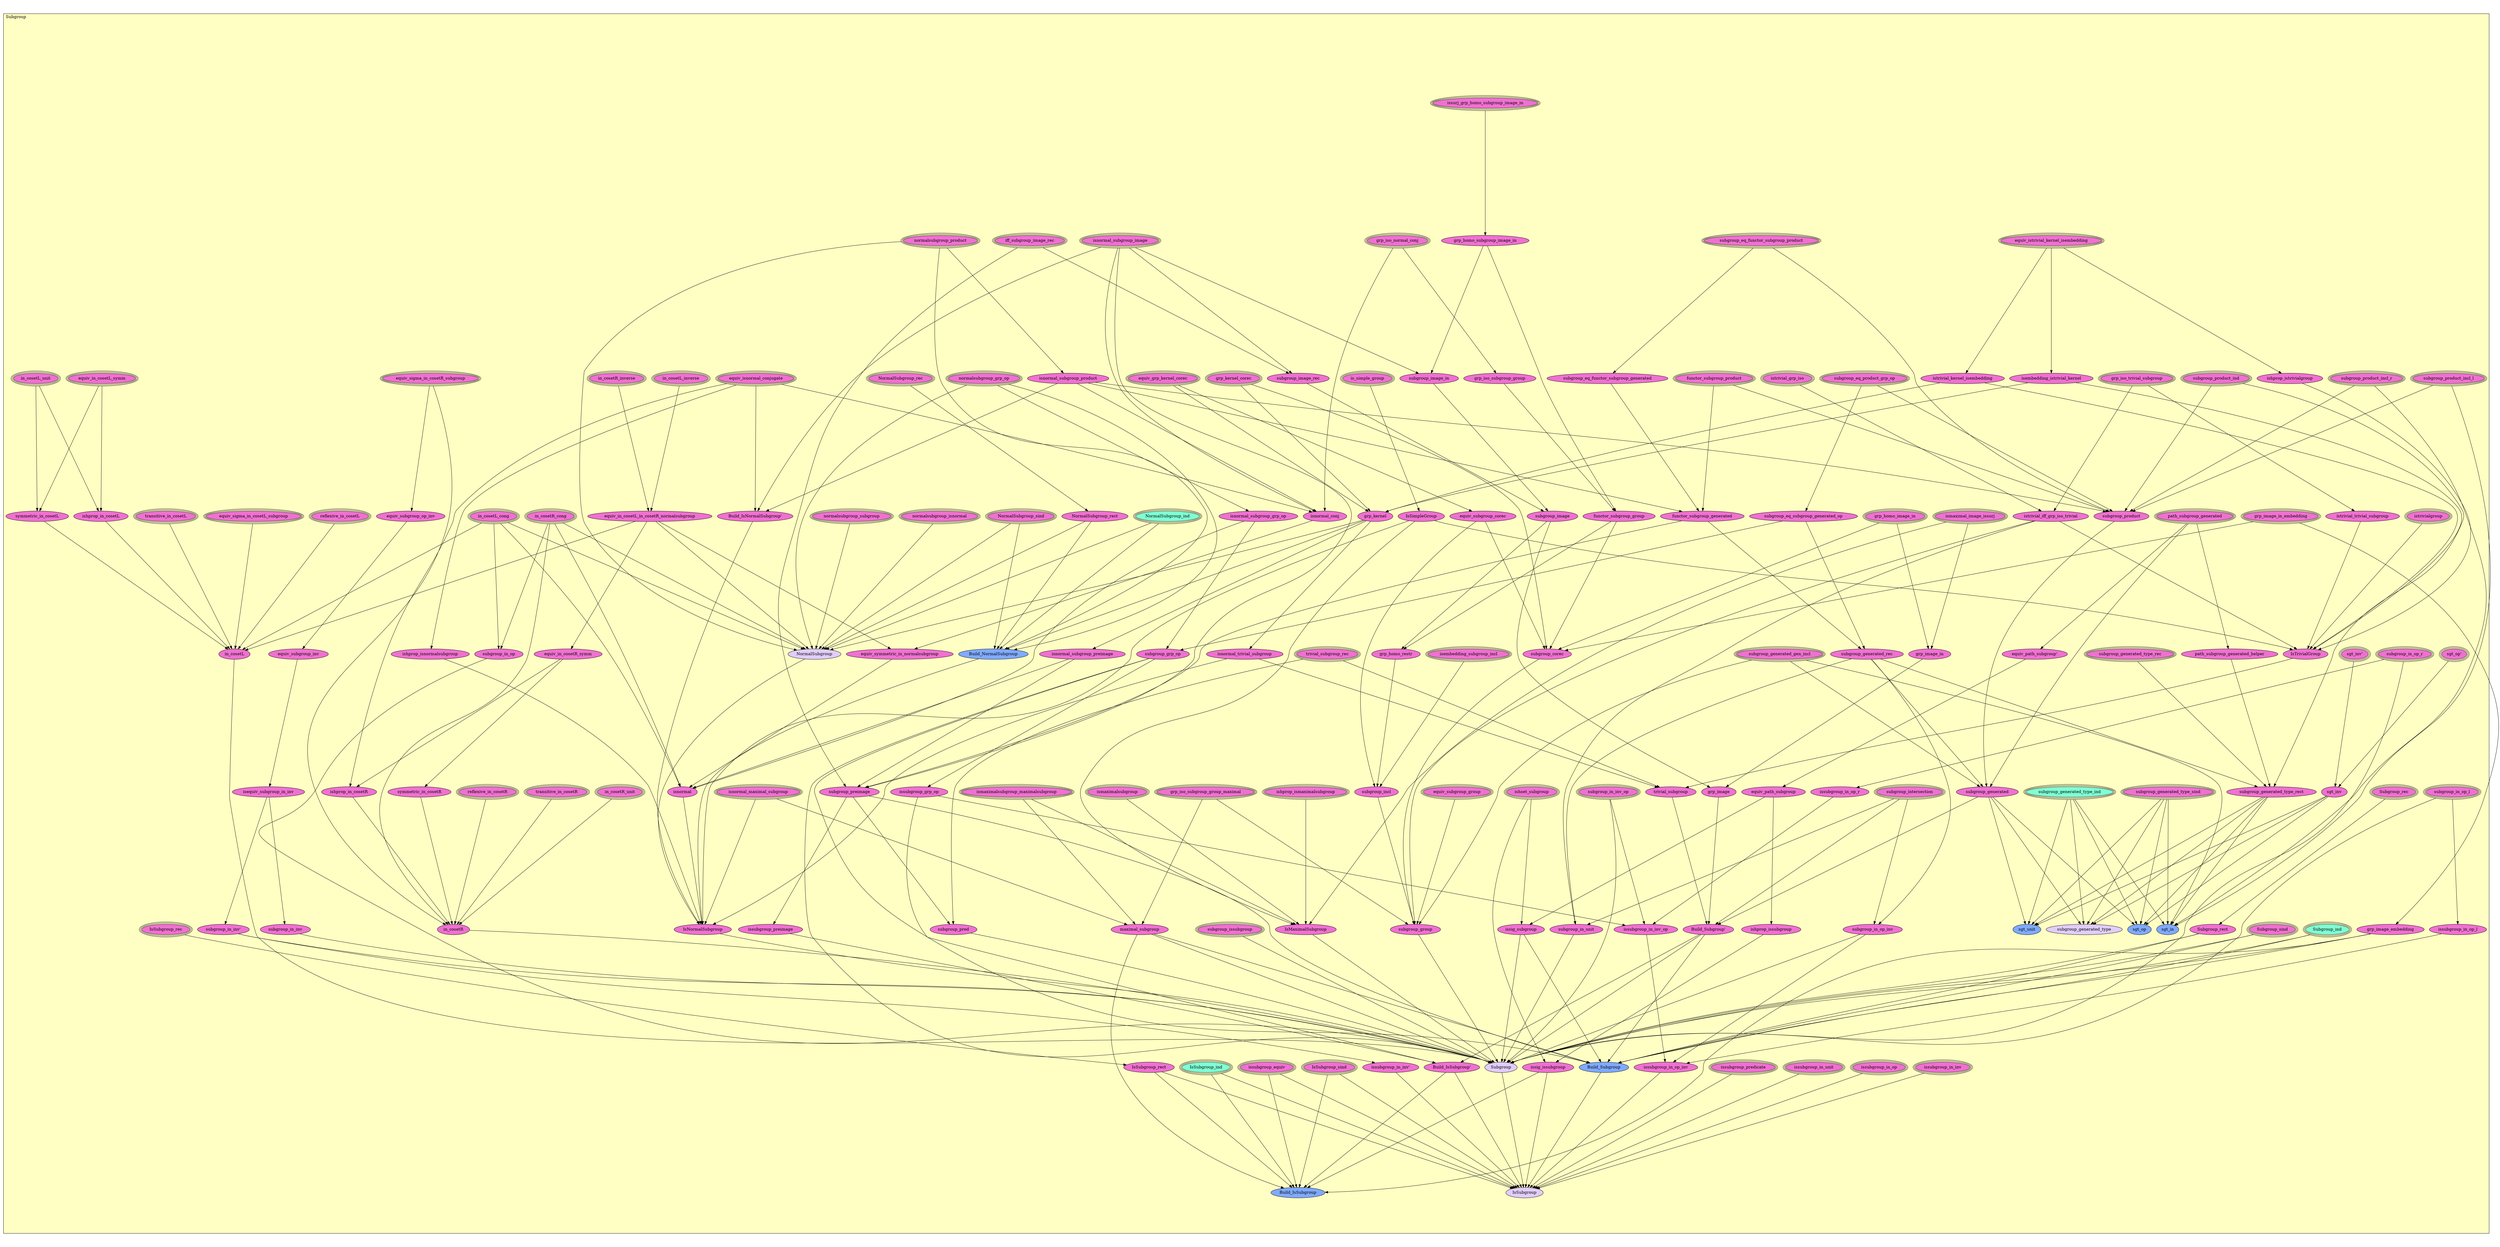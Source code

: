 digraph HoTT_Algebra_Groups_Subgroup {
  graph [ratio=0.5]
  node [style=filled]
Subgroup_subgroup_in_op_l [label="subgroup_in_op_l", URL=<Subgroup.html#subgroup_in_op_l>, peripheries=3, fillcolor="#F070D1"] ;
Subgroup_subgroup_in_inv_op [label="subgroup_in_inv_op", URL=<Subgroup.html#subgroup_in_inv_op>, peripheries=3, fillcolor="#F070D1"] ;
Subgroup_equiv_istrivial_kernel_isembedding [label="equiv_istrivial_kernel_isembedding", URL=<Subgroup.html#equiv_istrivial_kernel_isembedding>, peripheries=3, fillcolor="#F070D1"] ;
Subgroup_subgroup_in_op_inv [label="subgroup_in_op_inv", URL=<Subgroup.html#subgroup_in_op_inv>, fillcolor="#F070D1"] ;
Subgroup_istrivial_kernel_isembedding [label="istrivial_kernel_isembedding", URL=<Subgroup.html#istrivial_kernel_isembedding>, fillcolor="#F070D1"] ;
Subgroup_subgroup_in_op [label="subgroup_in_op", URL=<Subgroup.html#subgroup_in_op>, fillcolor="#F070D1"] ;
Subgroup_isembedding_istrivial_kernel [label="isembedding_istrivial_kernel", URL=<Subgroup.html#isembedding_istrivial_kernel>, fillcolor="#F070D1"] ;
Subgroup_subgroup_in_inv_ [label="subgroup_in_inv'", URL=<Subgroup.html#subgroup_in_inv'>, fillcolor="#F070D1"] ;
Subgroup_equiv_grp_kernel_corec [label="equiv_grp_kernel_corec", URL=<Subgroup.html#equiv_grp_kernel_corec>, peripheries=3, fillcolor="#F070D1"] ;
Subgroup_subgroup_in_inv [label="subgroup_in_inv", URL=<Subgroup.html#subgroup_in_inv>, fillcolor="#F070D1"] ;
Subgroup_grp_kernel_corec [label="grp_kernel_corec", URL=<Subgroup.html#grp_kernel_corec>, peripheries=3, fillcolor="#F070D1"] ;
Subgroup_subgroup_in_unit [label="subgroup_in_unit", URL=<Subgroup.html#subgroup_in_unit>, fillcolor="#F070D1"] ;
Subgroup_grp_kernel [label="grp_kernel", URL=<Subgroup.html#grp_kernel>, fillcolor="#F070D1"] ;
Subgroup_isnormal_subgroup_image [label="isnormal_subgroup_image", URL=<Subgroup.html#isnormal_subgroup_image>, peripheries=3, fillcolor="#F070D1"] ;
Subgroup_Build_Subgroup_ [label="Build_Subgroup'", URL=<Subgroup.html#Build_Subgroup'>, fillcolor="#F070D1"] ;
Subgroup_issig_subgroup [label="issig_subgroup", URL=<Subgroup.html#issig_subgroup>, fillcolor="#F070D1"] ;
Subgroup_iff_subgroup_image_rec [label="iff_subgroup_image_rec", URL=<Subgroup.html#iff_subgroup_image_rec>, peripheries=3, fillcolor="#F070D1"] ;
Subgroup_subgroup_issubgroup [label="subgroup_issubgroup", URL=<Subgroup.html#subgroup_issubgroup>, peripheries=3, fillcolor="#F070D1"] ;
Subgroup_subgroup_image_rec [label="subgroup_image_rec", URL=<Subgroup.html#subgroup_image_rec>, fillcolor="#F070D1"] ;
Subgroup_subgroup_pred [label="subgroup_pred", URL=<Subgroup.html#subgroup_pred>, fillcolor="#F070D1"] ;
Subgroup_issurj_grp_homo_subgroup_image_in [label="issurj_grp_homo_subgroup_image_in", URL=<Subgroup.html#issurj_grp_homo_subgroup_image_in>, peripheries=3, fillcolor="#F070D1"] ;
Subgroup_grp_homo_subgroup_image_in [label="grp_homo_subgroup_image_in", URL=<Subgroup.html#grp_homo_subgroup_image_in>, fillcolor="#F070D1"] ;
Subgroup_Subgroup_sind [label="Subgroup_sind", URL=<Subgroup.html#Subgroup_sind>, peripheries=3, fillcolor="#F070D1"] ;
Subgroup_subgroup_image_in [label="subgroup_image_in", URL=<Subgroup.html#subgroup_image_in>, fillcolor="#F070D1"] ;
Subgroup_Subgroup_rec [label="Subgroup_rec", URL=<Subgroup.html#Subgroup_rec>, peripheries=3, fillcolor="#F070D1"] ;
Subgroup_subgroup_image [label="subgroup_image", URL=<Subgroup.html#subgroup_image>, fillcolor="#F070D1"] ;
Subgroup_Subgroup_ind [label="Subgroup_ind", URL=<Subgroup.html#Subgroup_ind>, peripheries=3, fillcolor="#7FFFD4"] ;
Subgroup_ismaximal_image_issurj [label="ismaximal_image_issurj", URL=<Subgroup.html#ismaximal_image_issurj>, peripheries=3, fillcolor="#F070D1"] ;
Subgroup_Subgroup_rect [label="Subgroup_rect", URL=<Subgroup.html#Subgroup_rect>, fillcolor="#F070D1"] ;
Subgroup_Build_Subgroup [label="Build_Subgroup", URL=<Subgroup.html#Build_Subgroup>, fillcolor="#7FAAFF"] ;
Subgroup_grp_image_in_embedding [label="grp_image_in_embedding", URL=<Subgroup.html#grp_image_in_embedding>, peripheries=3, fillcolor="#F070D1"] ;
Subgroup_Subgroup [label="Subgroup", URL=<Subgroup.html#Subgroup>, fillcolor="#E2CDFA"] ;
Subgroup_grp_image_embedding [label="grp_image_embedding", URL=<Subgroup.html#grp_image_embedding>, fillcolor="#F070D1"] ;
Subgroup_issubgroup_equiv [label="issubgroup_equiv", URL=<Subgroup.html#issubgroup_equiv>, peripheries=3, fillcolor="#F070D1"] ;
Subgroup_grp_homo_image_in [label="grp_homo_image_in", URL=<Subgroup.html#grp_homo_image_in>, peripheries=3, fillcolor="#F070D1"] ;
Subgroup_ishprop_issubgroup [label="ishprop_issubgroup", URL=<Subgroup.html#ishprop_issubgroup>, fillcolor="#F070D1"] ;
Subgroup_grp_image_in [label="grp_image_in", URL=<Subgroup.html#grp_image_in>, fillcolor="#F070D1"] ;
Subgroup_issubgroup_in_op_r [label="issubgroup_in_op_r", URL=<Subgroup.html#issubgroup_in_op_r>, fillcolor="#F070D1"] ;
Subgroup_grp_image [label="grp_image", URL=<Subgroup.html#grp_image>, fillcolor="#F070D1"] ;
Subgroup_issubgroup_in_op_l [label="issubgroup_in_op_l", URL=<Subgroup.html#issubgroup_in_op_l>, fillcolor="#F070D1"] ;
Subgroup_equiv_subgroup_group [label="equiv_subgroup_group", URL=<Subgroup.html#equiv_subgroup_group>, peripheries=3, fillcolor="#F070D1"] ;
Subgroup_path_subgroup_generated [label="path_subgroup_generated", URL=<Subgroup.html#path_subgroup_generated>, peripheries=3, fillcolor="#F070D1"] ;
Subgroup_issubgroup_in_inv_op [label="issubgroup_in_inv_op", URL=<Subgroup.html#issubgroup_in_inv_op>, fillcolor="#F070D1"] ;
Subgroup_path_subgroup_generated_helper [label="path_subgroup_generated_helper", URL=<Subgroup.html#path_subgroup_generated_helper>, fillcolor="#F070D1"] ;
Subgroup_issubgroup_in_inv_ [label="issubgroup_in_inv'", URL=<Subgroup.html#issubgroup_in_inv'>, fillcolor="#F070D1"] ;
Subgroup_subgroup_eq_product_grp_op [label="subgroup_eq_product_grp_op", URL=<Subgroup.html#subgroup_eq_product_grp_op>, peripheries=3, fillcolor="#F070D1"] ;
Subgroup_issubgroup_in_op_inv [label="issubgroup_in_op_inv", URL=<Subgroup.html#issubgroup_in_op_inv>, fillcolor="#F070D1"] ;
Subgroup_subgroup_eq_functor_subgroup_product [label="subgroup_eq_functor_subgroup_product", URL=<Subgroup.html#subgroup_eq_functor_subgroup_product>, peripheries=3, fillcolor="#F070D1"] ;
Subgroup_Build_IsSubgroup_ [label="Build_IsSubgroup'", URL=<Subgroup.html#Build_IsSubgroup'>, fillcolor="#F070D1"] ;
Subgroup_issig_issubgroup [label="issig_issubgroup", URL=<Subgroup.html#issig_issubgroup>, fillcolor="#F070D1"] ;
Subgroup_functor_subgroup_product [label="functor_subgroup_product", URL=<Subgroup.html#functor_subgroup_product>, peripheries=3, fillcolor="#F070D1"] ;
Subgroup_normalsubgroup_product [label="normalsubgroup_product", URL=<Subgroup.html#normalsubgroup_product>, peripheries=3, fillcolor="#F070D1"] ;
Subgroup_issubgroup_in_inv [label="issubgroup_in_inv", URL=<Subgroup.html#issubgroup_in_inv>, peripheries=3, fillcolor="#F070D1"] ;
Subgroup_issubgroup_in_op [label="issubgroup_in_op", URL=<Subgroup.html#issubgroup_in_op>, peripheries=3, fillcolor="#F070D1"] ;
Subgroup_isnormal_subgroup_product [label="isnormal_subgroup_product", URL=<Subgroup.html#isnormal_subgroup_product>, fillcolor="#F070D1"] ;
Subgroup_subgroup_product_incl_r [label="subgroup_product_incl_r", URL=<Subgroup.html#subgroup_product_incl_r>, peripheries=3, fillcolor="#F070D1"] ;
Subgroup_issubgroup_in_unit [label="issubgroup_in_unit", URL=<Subgroup.html#issubgroup_in_unit>, peripheries=3, fillcolor="#F070D1"] ;
Subgroup_subgroup_product_incl_l [label="subgroup_product_incl_l", URL=<Subgroup.html#subgroup_product_incl_l>, peripheries=3, fillcolor="#F070D1"] ;
Subgroup_issubgroup_predicate [label="issubgroup_predicate", URL=<Subgroup.html#issubgroup_predicate>, peripheries=3, fillcolor="#F070D1"] ;
Subgroup_subgroup_product_ind [label="subgroup_product_ind", URL=<Subgroup.html#subgroup_product_ind>, peripheries=3, fillcolor="#F070D1"] ;
Subgroup_IsSubgroup_sind [label="IsSubgroup_sind", URL=<Subgroup.html#IsSubgroup_sind>, peripheries=3, fillcolor="#F070D1"] ;
Subgroup_subgroup_product [label="subgroup_product", URL=<Subgroup.html#subgroup_product>, fillcolor="#F070D1"] ;
Subgroup_IsSubgroup_rec [label="IsSubgroup_rec", URL=<Subgroup.html#IsSubgroup_rec>, peripheries=3, fillcolor="#F070D1"] ;
Subgroup_subgroup_eq_subgroup_generated_op [label="subgroup_eq_subgroup_generated_op", URL=<Subgroup.html#subgroup_eq_subgroup_generated_op>, fillcolor="#F070D1"] ;
Subgroup_IsSubgroup_ind [label="IsSubgroup_ind", URL=<Subgroup.html#IsSubgroup_ind>, peripheries=3, fillcolor="#7FFFD4"] ;
Subgroup_subgroup_eq_functor_subgroup_generated [label="subgroup_eq_functor_subgroup_generated", URL=<Subgroup.html#subgroup_eq_functor_subgroup_generated>, fillcolor="#F070D1"] ;
Subgroup_IsSubgroup_rect [label="IsSubgroup_rect", URL=<Subgroup.html#IsSubgroup_rect>, fillcolor="#F070D1"] ;
Subgroup_Build_IsSubgroup [label="Build_IsSubgroup", URL=<Subgroup.html#Build_IsSubgroup>, fillcolor="#7FAAFF"] ;
Subgroup_functor_subgroup_generated [label="functor_subgroup_generated", URL=<Subgroup.html#functor_subgroup_generated>, fillcolor="#F070D1"] ;
Subgroup_IsSubgroup [label="IsSubgroup", URL=<Subgroup.html#IsSubgroup>, fillcolor="#E2CDFA"] ;
Subgroup_subgroup_generated_rec [label="subgroup_generated_rec", URL=<Subgroup.html#subgroup_generated_rec>, fillcolor="#F070D1"] ;
Subgroup_subgroup_generated_gen_incl [label="subgroup_generated_gen_incl", URL=<Subgroup.html#subgroup_generated_gen_incl>, peripheries=3, fillcolor="#F070D1"] ;
Subgroup_subgroup_generated [label="subgroup_generated", URL=<Subgroup.html#subgroup_generated>, fillcolor="#F070D1"] ;
Subgroup_sgt_op_ [label="sgt_op'", URL=<Subgroup.html#sgt_op'>, peripheries=3, fillcolor="#F070D1"] ;
Subgroup_sgt_inv_ [label="sgt_inv'", URL=<Subgroup.html#sgt_inv'>, peripheries=3, fillcolor="#F070D1"] ;
Subgroup_sgt_inv [label="sgt_inv", URL=<Subgroup.html#sgt_inv>, fillcolor="#F070D1"] ;
Subgroup_subgroup_generated_type_sind [label="subgroup_generated_type_sind", URL=<Subgroup.html#subgroup_generated_type_sind>, peripheries=3, fillcolor="#F070D1"] ;
Subgroup_subgroup_generated_type_rec [label="subgroup_generated_type_rec", URL=<Subgroup.html#subgroup_generated_type_rec>, peripheries=3, fillcolor="#F070D1"] ;
Subgroup_subgroup_generated_type_ind [label="subgroup_generated_type_ind", URL=<Subgroup.html#subgroup_generated_type_ind>, peripheries=3, fillcolor="#7FFFD4"] ;
Subgroup_subgroup_generated_type_rect [label="subgroup_generated_type_rect", URL=<Subgroup.html#subgroup_generated_type_rect>, fillcolor="#F070D1"] ;
Subgroup_sgt_op [label="sgt_op", URL=<Subgroup.html#sgt_op>, fillcolor="#7FAAFF"] ;
Subgroup_sgt_unit [label="sgt_unit", URL=<Subgroup.html#sgt_unit>, fillcolor="#7FAAFF"] ;
Subgroup_sgt_in [label="sgt_in", URL=<Subgroup.html#sgt_in>, fillcolor="#7FAAFF"] ;
Subgroup_subgroup_generated_type [label="subgroup_generated_type", URL=<Subgroup.html#subgroup_generated_type>, fillcolor="#E2CDFA"] ;
Subgroup_is_simple_group [label="is_simple_group", URL=<Subgroup.html#is_simple_group>, peripheries=3, fillcolor="#F070D1"] ;
Subgroup_IsSimpleGroup [label="IsSimpleGroup", URL=<Subgroup.html#IsSimpleGroup>, fillcolor="#F070D1"] ;
Subgroup_subgroup_intersection [label="subgroup_intersection", URL=<Subgroup.html#subgroup_intersection>, peripheries=3, fillcolor="#F070D1"] ;
Subgroup_isnormal_subgroup_preimage [label="isnormal_subgroup_preimage", URL=<Subgroup.html#isnormal_subgroup_preimage>, fillcolor="#F070D1"] ;
Subgroup_subgroup_preimage [label="subgroup_preimage", URL=<Subgroup.html#subgroup_preimage>, fillcolor="#F070D1"] ;
Subgroup_issubgroup_preimage [label="issubgroup_preimage", URL=<Subgroup.html#issubgroup_preimage>, fillcolor="#F070D1"] ;
Subgroup_normalsubgroup_grp_op [label="normalsubgroup_grp_op", URL=<Subgroup.html#normalsubgroup_grp_op>, peripheries=3, fillcolor="#F070D1"] ;
Subgroup_isnormal_subgroup_grp_op [label="isnormal_subgroup_grp_op", URL=<Subgroup.html#isnormal_subgroup_grp_op>, fillcolor="#F070D1"] ;
Subgroup_subgroup_grp_op [label="subgroup_grp_op", URL=<Subgroup.html#subgroup_grp_op>, fillcolor="#F070D1"] ;
Subgroup_issubgroup_grp_op [label="issubgroup_grp_op", URL=<Subgroup.html#issubgroup_grp_op>, fillcolor="#F070D1"] ;
Subgroup_ismaximalsubgroup_maximalsubgroup [label="ismaximalsubgroup_maximalsubgroup", URL=<Subgroup.html#ismaximalsubgroup_maximalsubgroup>, peripheries=3, fillcolor="#F070D1"] ;
Subgroup_ishprop_ismaximalsubgroup [label="ishprop_ismaximalsubgroup", URL=<Subgroup.html#ishprop_ismaximalsubgroup>, peripheries=3, fillcolor="#F070D1"] ;
Subgroup_ismaximalsubgroup [label="ismaximalsubgroup", URL=<Subgroup.html#ismaximalsubgroup>, peripheries=3, fillcolor="#F070D1"] ;
Subgroup_IsMaximalSubgroup [label="IsMaximalSubgroup", URL=<Subgroup.html#IsMaximalSubgroup>, fillcolor="#F070D1"] ;
Subgroup_isnormal_maximal_subgroup [label="isnormal_maximal_subgroup", URL=<Subgroup.html#isnormal_maximal_subgroup>, peripheries=3, fillcolor="#F070D1"] ;
Subgroup_grp_iso_subgroup_group_maximal [label="grp_iso_subgroup_group_maximal", URL=<Subgroup.html#grp_iso_subgroup_group_maximal>, peripheries=3, fillcolor="#F070D1"] ;
Subgroup_maximal_subgroup [label="maximal_subgroup", URL=<Subgroup.html#maximal_subgroup>, fillcolor="#F070D1"] ;
Subgroup_istrivial_grp_iso [label="istrivial_grp_iso", URL=<Subgroup.html#istrivial_grp_iso>, peripheries=3, fillcolor="#F070D1"] ;
Subgroup_grp_iso_trivial_subgroup [label="grp_iso_trivial_subgroup", URL=<Subgroup.html#grp_iso_trivial_subgroup>, peripheries=3, fillcolor="#F070D1"] ;
Subgroup_istrivial_iff_grp_iso_trivial [label="istrivial_iff_grp_iso_trivial", URL=<Subgroup.html#istrivial_iff_grp_iso_trivial>, fillcolor="#F070D1"] ;
Subgroup_istrivial_trivial_subgroup [label="istrivial_trivial_subgroup", URL=<Subgroup.html#istrivial_trivial_subgroup>, fillcolor="#F070D1"] ;
Subgroup_ishprop_istrivialgroup [label="ishprop_istrivialgroup", URL=<Subgroup.html#ishprop_istrivialgroup>, fillcolor="#F070D1"] ;
Subgroup_istrivialgroup [label="istrivialgroup", URL=<Subgroup.html#istrivialgroup>, peripheries=3, fillcolor="#F070D1"] ;
Subgroup_IsTrivialGroup [label="IsTrivialGroup", URL=<Subgroup.html#IsTrivialGroup>, fillcolor="#F070D1"] ;
Subgroup_isnormal_trivial_subgroup [label="isnormal_trivial_subgroup", URL=<Subgroup.html#isnormal_trivial_subgroup>, fillcolor="#F070D1"] ;
Subgroup_trivial_subgroup_rec [label="trivial_subgroup_rec", URL=<Subgroup.html#trivial_subgroup_rec>, peripheries=3, fillcolor="#F070D1"] ;
Subgroup_trivial_subgroup [label="trivial_subgroup", URL=<Subgroup.html#trivial_subgroup>, fillcolor="#F070D1"] ;
Subgroup_in_cosetR_cong [label="in_cosetR_cong", URL=<Subgroup.html#in_cosetR_cong>, peripheries=3, fillcolor="#F070D1"] ;
Subgroup_in_cosetL_cong [label="in_cosetL_cong", URL=<Subgroup.html#in_cosetL_cong>, peripheries=3, fillcolor="#F070D1"] ;
Subgroup_in_cosetR_inverse [label="in_cosetR_inverse", URL=<Subgroup.html#in_cosetR_inverse>, peripheries=3, fillcolor="#F070D1"] ;
Subgroup_in_cosetL_inverse [label="in_cosetL_inverse", URL=<Subgroup.html#in_cosetL_inverse>, peripheries=3, fillcolor="#F070D1"] ;
Subgroup_equiv_in_cosetL_in_cosetR_normalsubgroup [label="equiv_in_cosetL_in_cosetR_normalsubgroup", URL=<Subgroup.html#equiv_in_cosetL_in_cosetR_normalsubgroup>, fillcolor="#F070D1"] ;
Subgroup_grp_iso_normal_conj [label="grp_iso_normal_conj", URL=<Subgroup.html#grp_iso_normal_conj>, peripheries=3, fillcolor="#F070D1"] ;
Subgroup_equiv_isnormal_conjugate [label="equiv_isnormal_conjugate", URL=<Subgroup.html#equiv_isnormal_conjugate>, peripheries=3, fillcolor="#F070D1"] ;
Subgroup_ishprop_isnormalsubgroup [label="ishprop_isnormalsubgroup", URL=<Subgroup.html#ishprop_isnormalsubgroup>, fillcolor="#F070D1"] ;
Subgroup_Build_IsNormalSubgroup_ [label="Build_IsNormalSubgroup'", URL=<Subgroup.html#Build_IsNormalSubgroup'>, fillcolor="#F070D1"] ;
Subgroup_isnormal_conj [label="isnormal_conj", URL=<Subgroup.html#isnormal_conj>, fillcolor="#F070D1"] ;
Subgroup_equiv_symmetric_in_normalsubgroup [label="equiv_symmetric_in_normalsubgroup", URL=<Subgroup.html#equiv_symmetric_in_normalsubgroup>, fillcolor="#F070D1"] ;
Subgroup_normalsubgroup_isnormal [label="normalsubgroup_isnormal", URL=<Subgroup.html#normalsubgroup_isnormal>, peripheries=3, fillcolor="#F070D1"] ;
Subgroup_normalsubgroup_subgroup [label="normalsubgroup_subgroup", URL=<Subgroup.html#normalsubgroup_subgroup>, peripheries=3, fillcolor="#F070D1"] ;
Subgroup_NormalSubgroup_sind [label="NormalSubgroup_sind", URL=<Subgroup.html#NormalSubgroup_sind>, peripheries=3, fillcolor="#F070D1"] ;
Subgroup_NormalSubgroup_rec [label="NormalSubgroup_rec", URL=<Subgroup.html#NormalSubgroup_rec>, peripheries=3, fillcolor="#F070D1"] ;
Subgroup_NormalSubgroup_ind [label="NormalSubgroup_ind", URL=<Subgroup.html#NormalSubgroup_ind>, peripheries=3, fillcolor="#7FFFD4"] ;
Subgroup_NormalSubgroup_rect [label="NormalSubgroup_rect", URL=<Subgroup.html#NormalSubgroup_rect>, fillcolor="#F070D1"] ;
Subgroup_Build_NormalSubgroup [label="Build_NormalSubgroup", URL=<Subgroup.html#Build_NormalSubgroup>, fillcolor="#7FAAFF"] ;
Subgroup_NormalSubgroup [label="NormalSubgroup", URL=<Subgroup.html#NormalSubgroup>, fillcolor="#E2CDFA"] ;
Subgroup_isnormal [label="isnormal", URL=<Subgroup.html#isnormal>, fillcolor="#F070D1"] ;
Subgroup_IsNormalSubgroup [label="IsNormalSubgroup", URL=<Subgroup.html#IsNormalSubgroup>, fillcolor="#F070D1"] ;
Subgroup_equiv_sigma_in_cosetR_subgroup [label="equiv_sigma_in_cosetR_subgroup", URL=<Subgroup.html#equiv_sigma_in_cosetR_subgroup>, peripheries=3, fillcolor="#F070D1"] ;
Subgroup_equiv_sigma_in_cosetL_subgroup [label="equiv_sigma_in_cosetL_subgroup", URL=<Subgroup.html#equiv_sigma_in_cosetL_subgroup>, peripheries=3, fillcolor="#F070D1"] ;
Subgroup_equiv_in_cosetR_symm [label="equiv_in_cosetR_symm", URL=<Subgroup.html#equiv_in_cosetR_symm>, fillcolor="#F070D1"] ;
Subgroup_equiv_in_cosetL_symm [label="equiv_in_cosetL_symm", URL=<Subgroup.html#equiv_in_cosetL_symm>, peripheries=3, fillcolor="#F070D1"] ;
Subgroup_in_cosetR_unit [label="in_cosetR_unit", URL=<Subgroup.html#in_cosetR_unit>, peripheries=3, fillcolor="#F070D1"] ;
Subgroup_in_cosetL_unit [label="in_cosetL_unit", URL=<Subgroup.html#in_cosetL_unit>, peripheries=3, fillcolor="#F070D1"] ;
Subgroup_transitive_in_cosetR [label="transitive_in_cosetR", URL=<Subgroup.html#transitive_in_cosetR>, peripheries=3, fillcolor="#F070D1"] ;
Subgroup_transitive_in_cosetL [label="transitive_in_cosetL", URL=<Subgroup.html#transitive_in_cosetL>, peripheries=3, fillcolor="#F070D1"] ;
Subgroup_symmetric_in_cosetR [label="symmetric_in_cosetR", URL=<Subgroup.html#symmetric_in_cosetR>, fillcolor="#F070D1"] ;
Subgroup_symmetric_in_cosetL [label="symmetric_in_cosetL", URL=<Subgroup.html#symmetric_in_cosetL>, fillcolor="#F070D1"] ;
Subgroup_reflexive_in_cosetR [label="reflexive_in_cosetR", URL=<Subgroup.html#reflexive_in_cosetR>, peripheries=3, fillcolor="#F070D1"] ;
Subgroup_reflexive_in_cosetL [label="reflexive_in_cosetL", URL=<Subgroup.html#reflexive_in_cosetL>, peripheries=3, fillcolor="#F070D1"] ;
Subgroup_ishprop_in_cosetR [label="ishprop_in_cosetR", URL=<Subgroup.html#ishprop_in_cosetR>, fillcolor="#F070D1"] ;
Subgroup_ishprop_in_cosetL [label="ishprop_in_cosetL", URL=<Subgroup.html#ishprop_in_cosetL>, fillcolor="#F070D1"] ;
Subgroup_in_cosetR [label="in_cosetR", URL=<Subgroup.html#in_cosetR>, fillcolor="#F070D1"] ;
Subgroup_in_cosetL [label="in_cosetL", URL=<Subgroup.html#in_cosetL>, fillcolor="#F070D1"] ;
Subgroup_grp_iso_subgroup_group [label="grp_iso_subgroup_group", URL=<Subgroup.html#grp_iso_subgroup_group>, fillcolor="#F070D1"] ;
Subgroup_functor_subgroup_group [label="functor_subgroup_group", URL=<Subgroup.html#functor_subgroup_group>, fillcolor="#F070D1"] ;
Subgroup_equiv_subgroup_corec [label="equiv_subgroup_corec", URL=<Subgroup.html#equiv_subgroup_corec>, fillcolor="#F070D1"] ;
Subgroup_subgroup_corec [label="subgroup_corec", URL=<Subgroup.html#subgroup_corec>, fillcolor="#F070D1"] ;
Subgroup_grp_homo_restr [label="grp_homo_restr", URL=<Subgroup.html#grp_homo_restr>, fillcolor="#F070D1"] ;
Subgroup_isembedding_subgroup_incl [label="isembedding_subgroup_incl", URL=<Subgroup.html#isembedding_subgroup_incl>, peripheries=3, fillcolor="#F070D1"] ;
Subgroup_subgroup_incl [label="subgroup_incl", URL=<Subgroup.html#subgroup_incl>, fillcolor="#F070D1"] ;
Subgroup_subgroup_group [label="subgroup_group", URL=<Subgroup.html#subgroup_group>, fillcolor="#F070D1"] ;
Subgroup_ishset_subgroup [label="ishset_subgroup", URL=<Subgroup.html#ishset_subgroup>, peripheries=3, fillcolor="#F070D1"] ;
Subgroup_equiv_path_subgroup_ [label="equiv_path_subgroup'", URL=<Subgroup.html#equiv_path_subgroup'>, fillcolor="#F070D1"] ;
Subgroup_equiv_path_subgroup [label="equiv_path_subgroup", URL=<Subgroup.html#equiv_path_subgroup>, fillcolor="#F070D1"] ;
Subgroup_equiv_subgroup_op_inv [label="equiv_subgroup_op_inv", URL=<Subgroup.html#equiv_subgroup_op_inv>, fillcolor="#F070D1"] ;
Subgroup_equiv_subgroup_inv [label="equiv_subgroup_inv", URL=<Subgroup.html#equiv_subgroup_inv>, fillcolor="#F070D1"] ;
Subgroup_isequiv_subgroup_in_inv [label="isequiv_subgroup_in_inv", URL=<Subgroup.html#isequiv_subgroup_in_inv>, fillcolor="#F070D1"] ;
Subgroup_subgroup_in_op_r [label="subgroup_in_op_r", URL=<Subgroup.html#subgroup_in_op_r>, peripheries=3, fillcolor="#F070D1"] ;
  Subgroup_subgroup_in_op_l -> Subgroup_Subgroup [] ;
  Subgroup_subgroup_in_op_l -> Subgroup_issubgroup_in_op_l [] ;
  Subgroup_subgroup_in_inv_op -> Subgroup_Subgroup [] ;
  Subgroup_subgroup_in_inv_op -> Subgroup_issubgroup_in_inv_op [] ;
  Subgroup_equiv_istrivial_kernel_isembedding -> Subgroup_istrivial_kernel_isembedding [] ;
  Subgroup_equiv_istrivial_kernel_isembedding -> Subgroup_isembedding_istrivial_kernel [] ;
  Subgroup_equiv_istrivial_kernel_isembedding -> Subgroup_ishprop_istrivialgroup [] ;
  Subgroup_subgroup_in_op_inv -> Subgroup_Subgroup [] ;
  Subgroup_subgroup_in_op_inv -> Subgroup_issubgroup_in_op_inv [] ;
  Subgroup_istrivial_kernel_isembedding -> Subgroup_grp_kernel [] ;
  Subgroup_istrivial_kernel_isembedding -> Subgroup_IsTrivialGroup [] ;
  Subgroup_subgroup_in_op -> Subgroup_Subgroup [] ;
  Subgroup_isembedding_istrivial_kernel -> Subgroup_grp_kernel [] ;
  Subgroup_isembedding_istrivial_kernel -> Subgroup_IsTrivialGroup [] ;
  Subgroup_subgroup_in_inv_ -> Subgroup_Subgroup [] ;
  Subgroup_subgroup_in_inv_ -> Subgroup_issubgroup_in_inv_ [] ;
  Subgroup_equiv_grp_kernel_corec -> Subgroup_grp_kernel [] ;
  Subgroup_equiv_grp_kernel_corec -> Subgroup_equiv_subgroup_corec [] ;
  Subgroup_subgroup_in_inv -> Subgroup_Subgroup [] ;
  Subgroup_grp_kernel_corec -> Subgroup_grp_kernel [] ;
  Subgroup_grp_kernel_corec -> Subgroup_subgroup_corec [] ;
  Subgroup_subgroup_in_unit -> Subgroup_Subgroup [] ;
  Subgroup_grp_kernel -> Subgroup_isnormal_subgroup_preimage [] ;
  Subgroup_grp_kernel -> Subgroup_isnormal_trivial_subgroup [] ;
  Subgroup_grp_kernel -> Subgroup_Build_NormalSubgroup [] ;
  Subgroup_grp_kernel -> Subgroup_NormalSubgroup [] ;
  Subgroup_isnormal_subgroup_image -> Subgroup_subgroup_image_rec [] ;
  Subgroup_isnormal_subgroup_image -> Subgroup_subgroup_image_in [] ;
  Subgroup_isnormal_subgroup_image -> Subgroup_subgroup_preimage [] ;
  Subgroup_isnormal_subgroup_image -> Subgroup_Build_IsNormalSubgroup_ [] ;
  Subgroup_isnormal_subgroup_image -> Subgroup_isnormal_conj [] ;
  Subgroup_Build_Subgroup_ -> Subgroup_Build_Subgroup [] ;
  Subgroup_Build_Subgroup_ -> Subgroup_Subgroup [] ;
  Subgroup_Build_Subgroup_ -> Subgroup_Build_IsSubgroup_ [] ;
  Subgroup_issig_subgroup -> Subgroup_Build_Subgroup [] ;
  Subgroup_issig_subgroup -> Subgroup_Subgroup [] ;
  Subgroup_iff_subgroup_image_rec -> Subgroup_subgroup_image_rec [] ;
  Subgroup_iff_subgroup_image_rec -> Subgroup_subgroup_preimage [] ;
  Subgroup_subgroup_issubgroup -> Subgroup_Subgroup [] ;
  Subgroup_subgroup_image_rec -> Subgroup_subgroup_image [] ;
  Subgroup_subgroup_pred -> Subgroup_Subgroup [] ;
  Subgroup_issurj_grp_homo_subgroup_image_in -> Subgroup_grp_homo_subgroup_image_in [] ;
  Subgroup_grp_homo_subgroup_image_in -> Subgroup_subgroup_image_in [] ;
  Subgroup_grp_homo_subgroup_image_in -> Subgroup_functor_subgroup_group [] ;
  Subgroup_Subgroup_sind -> Subgroup_Build_Subgroup [] ;
  Subgroup_Subgroup_sind -> Subgroup_Subgroup [] ;
  Subgroup_subgroup_image_in -> Subgroup_subgroup_image [] ;
  Subgroup_Subgroup_rec -> Subgroup_Subgroup_rect [] ;
  Subgroup_subgroup_image -> Subgroup_grp_image [] ;
  Subgroup_subgroup_image -> Subgroup_grp_homo_restr [] ;
  Subgroup_Subgroup_ind -> Subgroup_Build_Subgroup [] ;
  Subgroup_Subgroup_ind -> Subgroup_Subgroup [] ;
  Subgroup_ismaximal_image_issurj -> Subgroup_grp_image_in [] ;
  Subgroup_ismaximal_image_issurj -> Subgroup_IsMaximalSubgroup [] ;
  Subgroup_Subgroup_rect -> Subgroup_Build_Subgroup [] ;
  Subgroup_Subgroup_rect -> Subgroup_Subgroup [] ;
  Subgroup_Build_Subgroup -> Subgroup_IsSubgroup [] ;
  Subgroup_grp_image_in_embedding -> Subgroup_grp_image_embedding [] ;
  Subgroup_grp_image_in_embedding -> Subgroup_subgroup_corec [] ;
  Subgroup_Subgroup -> Subgroup_IsSubgroup [] ;
  Subgroup_grp_image_embedding -> Subgroup_Build_Subgroup [] ;
  Subgroup_grp_image_embedding -> Subgroup_Subgroup [] ;
  Subgroup_grp_image_embedding -> Subgroup_Build_IsSubgroup [] ;
  Subgroup_issubgroup_equiv -> Subgroup_Build_IsSubgroup [] ;
  Subgroup_issubgroup_equiv -> Subgroup_IsSubgroup [] ;
  Subgroup_grp_homo_image_in -> Subgroup_grp_image_in [] ;
  Subgroup_grp_homo_image_in -> Subgroup_subgroup_corec [] ;
  Subgroup_ishprop_issubgroup -> Subgroup_issig_issubgroup [] ;
  Subgroup_grp_image_in -> Subgroup_grp_image [] ;
  Subgroup_issubgroup_in_op_r -> Subgroup_issubgroup_in_inv_op [] ;
  Subgroup_grp_image -> Subgroup_Build_Subgroup_ [] ;
  Subgroup_issubgroup_in_op_l -> Subgroup_issubgroup_in_op_inv [] ;
  Subgroup_equiv_subgroup_group -> Subgroup_subgroup_group [] ;
  Subgroup_path_subgroup_generated -> Subgroup_path_subgroup_generated_helper [] ;
  Subgroup_path_subgroup_generated -> Subgroup_subgroup_generated [] ;
  Subgroup_path_subgroup_generated -> Subgroup_equiv_path_subgroup_ [] ;
  Subgroup_issubgroup_in_inv_op -> Subgroup_issubgroup_in_op_inv [] ;
  Subgroup_path_subgroup_generated_helper -> Subgroup_subgroup_generated_type_rect [] ;
  Subgroup_issubgroup_in_inv_ -> Subgroup_IsSubgroup [] ;
  Subgroup_subgroup_eq_product_grp_op -> Subgroup_subgroup_product [] ;
  Subgroup_subgroup_eq_product_grp_op -> Subgroup_subgroup_eq_subgroup_generated_op [] ;
  Subgroup_issubgroup_in_op_inv -> Subgroup_IsSubgroup [] ;
  Subgroup_subgroup_eq_functor_subgroup_product -> Subgroup_subgroup_product [] ;
  Subgroup_subgroup_eq_functor_subgroup_product -> Subgroup_subgroup_eq_functor_subgroup_generated [] ;
  Subgroup_Build_IsSubgroup_ -> Subgroup_Build_IsSubgroup [] ;
  Subgroup_Build_IsSubgroup_ -> Subgroup_IsSubgroup [] ;
  Subgroup_issig_issubgroup -> Subgroup_Build_IsSubgroup [] ;
  Subgroup_issig_issubgroup -> Subgroup_IsSubgroup [] ;
  Subgroup_functor_subgroup_product -> Subgroup_subgroup_product [] ;
  Subgroup_functor_subgroup_product -> Subgroup_functor_subgroup_generated [] ;
  Subgroup_normalsubgroup_product -> Subgroup_isnormal_subgroup_product [] ;
  Subgroup_normalsubgroup_product -> Subgroup_Build_NormalSubgroup [] ;
  Subgroup_normalsubgroup_product -> Subgroup_NormalSubgroup [] ;
  Subgroup_issubgroup_in_inv -> Subgroup_IsSubgroup [] ;
  Subgroup_issubgroup_in_op -> Subgroup_IsSubgroup [] ;
  Subgroup_isnormal_subgroup_product -> Subgroup_subgroup_product [] ;
  Subgroup_isnormal_subgroup_product -> Subgroup_functor_subgroup_generated [] ;
  Subgroup_isnormal_subgroup_product -> Subgroup_Build_IsNormalSubgroup_ [] ;
  Subgroup_isnormal_subgroup_product -> Subgroup_isnormal_conj [] ;
  Subgroup_subgroup_product_incl_r -> Subgroup_subgroup_product [] ;
  Subgroup_subgroup_product_incl_r -> Subgroup_sgt_in [] ;
  Subgroup_issubgroup_in_unit -> Subgroup_IsSubgroup [] ;
  Subgroup_subgroup_product_incl_l -> Subgroup_subgroup_product [] ;
  Subgroup_subgroup_product_incl_l -> Subgroup_sgt_in [] ;
  Subgroup_issubgroup_predicate -> Subgroup_IsSubgroup [] ;
  Subgroup_subgroup_product_ind -> Subgroup_subgroup_product [] ;
  Subgroup_subgroup_product_ind -> Subgroup_subgroup_generated_type_rect [] ;
  Subgroup_IsSubgroup_sind -> Subgroup_Build_IsSubgroup [] ;
  Subgroup_IsSubgroup_sind -> Subgroup_IsSubgroup [] ;
  Subgroup_subgroup_product -> Subgroup_subgroup_generated [] ;
  Subgroup_IsSubgroup_rec -> Subgroup_IsSubgroup_rect [] ;
  Subgroup_subgroup_eq_subgroup_generated_op -> Subgroup_subgroup_generated_rec [] ;
  Subgroup_subgroup_eq_subgroup_generated_op -> Subgroup_subgroup_grp_op [] ;
  Subgroup_IsSubgroup_ind -> Subgroup_Build_IsSubgroup [] ;
  Subgroup_IsSubgroup_ind -> Subgroup_IsSubgroup [] ;
  Subgroup_subgroup_eq_functor_subgroup_generated -> Subgroup_functor_subgroup_generated [] ;
  Subgroup_IsSubgroup_rect -> Subgroup_Build_IsSubgroup [] ;
  Subgroup_IsSubgroup_rect -> Subgroup_IsSubgroup [] ;
  Subgroup_functor_subgroup_generated -> Subgroup_subgroup_generated_rec [] ;
  Subgroup_functor_subgroup_generated -> Subgroup_subgroup_preimage [] ;
  Subgroup_subgroup_generated_rec -> Subgroup_subgroup_generated [] ;
  Subgroup_subgroup_generated_rec -> Subgroup_subgroup_generated_type_rect [] ;
  Subgroup_subgroup_generated_rec -> Subgroup_subgroup_in_op_inv [] ;
  Subgroup_subgroup_generated_rec -> Subgroup_subgroup_in_unit [] ;
  Subgroup_subgroup_generated_gen_incl -> Subgroup_subgroup_generated [] ;
  Subgroup_subgroup_generated_gen_incl -> Subgroup_sgt_in [] ;
  Subgroup_subgroup_generated_gen_incl -> Subgroup_subgroup_group [] ;
  Subgroup_subgroup_generated -> Subgroup_sgt_op [] ;
  Subgroup_subgroup_generated -> Subgroup_sgt_unit [] ;
  Subgroup_subgroup_generated -> Subgroup_subgroup_generated_type [] ;
  Subgroup_subgroup_generated -> Subgroup_Build_Subgroup_ [] ;
  Subgroup_sgt_op_ -> Subgroup_sgt_inv [] ;
  Subgroup_sgt_inv_ -> Subgroup_sgt_inv [] ;
  Subgroup_sgt_inv -> Subgroup_sgt_op [] ;
  Subgroup_sgt_inv -> Subgroup_sgt_unit [] ;
  Subgroup_sgt_inv -> Subgroup_subgroup_generated_type [] ;
  Subgroup_subgroup_generated_type_sind -> Subgroup_sgt_op [] ;
  Subgroup_subgroup_generated_type_sind -> Subgroup_sgt_unit [] ;
  Subgroup_subgroup_generated_type_sind -> Subgroup_sgt_in [] ;
  Subgroup_subgroup_generated_type_sind -> Subgroup_subgroup_generated_type [] ;
  Subgroup_subgroup_generated_type_rec -> Subgroup_subgroup_generated_type_rect [] ;
  Subgroup_subgroup_generated_type_ind -> Subgroup_sgt_op [] ;
  Subgroup_subgroup_generated_type_ind -> Subgroup_sgt_unit [] ;
  Subgroup_subgroup_generated_type_ind -> Subgroup_sgt_in [] ;
  Subgroup_subgroup_generated_type_ind -> Subgroup_subgroup_generated_type [] ;
  Subgroup_subgroup_generated_type_rect -> Subgroup_sgt_op [] ;
  Subgroup_subgroup_generated_type_rect -> Subgroup_sgt_unit [] ;
  Subgroup_subgroup_generated_type_rect -> Subgroup_sgt_in [] ;
  Subgroup_subgroup_generated_type_rect -> Subgroup_subgroup_generated_type [] ;
  Subgroup_is_simple_group -> Subgroup_IsSimpleGroup [] ;
  Subgroup_IsSimpleGroup -> Subgroup_IsMaximalSubgroup [] ;
  Subgroup_IsSimpleGroup -> Subgroup_IsTrivialGroup [] ;
  Subgroup_IsSimpleGroup -> Subgroup_IsNormalSubgroup [] ;
  Subgroup_subgroup_intersection -> Subgroup_subgroup_in_op_inv [] ;
  Subgroup_subgroup_intersection -> Subgroup_subgroup_in_unit [] ;
  Subgroup_subgroup_intersection -> Subgroup_Build_Subgroup_ [] ;
  Subgroup_isnormal_subgroup_preimage -> Subgroup_subgroup_preimage [] ;
  Subgroup_isnormal_subgroup_preimage -> Subgroup_isnormal [] ;
  Subgroup_subgroup_preimage -> Subgroup_issubgroup_preimage [] ;
  Subgroup_subgroup_preimage -> Subgroup_subgroup_pred [] ;
  Subgroup_subgroup_preimage -> Subgroup_Build_Subgroup [] ;
  Subgroup_issubgroup_preimage -> Subgroup_Build_IsSubgroup_ [] ;
  Subgroup_normalsubgroup_grp_op -> Subgroup_isnormal_subgroup_grp_op [] ;
  Subgroup_normalsubgroup_grp_op -> Subgroup_Build_NormalSubgroup [] ;
  Subgroup_normalsubgroup_grp_op -> Subgroup_NormalSubgroup [] ;
  Subgroup_isnormal_subgroup_grp_op -> Subgroup_subgroup_grp_op [] ;
  Subgroup_isnormal_subgroup_grp_op -> Subgroup_isnormal [] ;
  Subgroup_subgroup_grp_op -> Subgroup_issubgroup_grp_op [] ;
  Subgroup_subgroup_grp_op -> Subgroup_Build_Subgroup [] ;
  Subgroup_subgroup_grp_op -> Subgroup_Subgroup [] ;
  Subgroup_issubgroup_grp_op -> Subgroup_issubgroup_in_inv_op [] ;
  Subgroup_issubgroup_grp_op -> Subgroup_Build_IsSubgroup_ [] ;
  Subgroup_ismaximalsubgroup_maximalsubgroup -> Subgroup_IsMaximalSubgroup [] ;
  Subgroup_ismaximalsubgroup_maximalsubgroup -> Subgroup_maximal_subgroup [] ;
  Subgroup_ishprop_ismaximalsubgroup -> Subgroup_IsMaximalSubgroup [] ;
  Subgroup_ismaximalsubgroup -> Subgroup_IsMaximalSubgroup [] ;
  Subgroup_IsMaximalSubgroup -> Subgroup_Subgroup [] ;
  Subgroup_isnormal_maximal_subgroup -> Subgroup_maximal_subgroup [] ;
  Subgroup_isnormal_maximal_subgroup -> Subgroup_IsNormalSubgroup [] ;
  Subgroup_grp_iso_subgroup_group_maximal -> Subgroup_maximal_subgroup [] ;
  Subgroup_grp_iso_subgroup_group_maximal -> Subgroup_subgroup_group [] ;
  Subgroup_maximal_subgroup -> Subgroup_Build_Subgroup [] ;
  Subgroup_maximal_subgroup -> Subgroup_Subgroup [] ;
  Subgroup_maximal_subgroup -> Subgroup_Build_IsSubgroup [] ;
  Subgroup_istrivial_grp_iso -> Subgroup_istrivial_iff_grp_iso_trivial [] ;
  Subgroup_grp_iso_trivial_subgroup -> Subgroup_istrivial_iff_grp_iso_trivial [] ;
  Subgroup_grp_iso_trivial_subgroup -> Subgroup_istrivial_trivial_subgroup [] ;
  Subgroup_istrivial_iff_grp_iso_trivial -> Subgroup_IsTrivialGroup [] ;
  Subgroup_istrivial_iff_grp_iso_trivial -> Subgroup_subgroup_group [] ;
  Subgroup_istrivial_iff_grp_iso_trivial -> Subgroup_subgroup_in_unit [] ;
  Subgroup_istrivial_trivial_subgroup -> Subgroup_IsTrivialGroup [] ;
  Subgroup_ishprop_istrivialgroup -> Subgroup_IsTrivialGroup [] ;
  Subgroup_istrivialgroup -> Subgroup_IsTrivialGroup [] ;
  Subgroup_IsTrivialGroup -> Subgroup_trivial_subgroup [] ;
  Subgroup_isnormal_trivial_subgroup -> Subgroup_trivial_subgroup [] ;
  Subgroup_isnormal_trivial_subgroup -> Subgroup_IsNormalSubgroup [] ;
  Subgroup_trivial_subgroup_rec -> Subgroup_trivial_subgroup [] ;
  Subgroup_trivial_subgroup_rec -> Subgroup_subgroup_pred [] ;
  Subgroup_trivial_subgroup -> Subgroup_Build_Subgroup_ [] ;
  Subgroup_in_cosetR_cong -> Subgroup_NormalSubgroup [] ;
  Subgroup_in_cosetR_cong -> Subgroup_isnormal [] ;
  Subgroup_in_cosetR_cong -> Subgroup_in_cosetR [] ;
  Subgroup_in_cosetR_cong -> Subgroup_subgroup_in_op [] ;
  Subgroup_in_cosetL_cong -> Subgroup_NormalSubgroup [] ;
  Subgroup_in_cosetL_cong -> Subgroup_isnormal [] ;
  Subgroup_in_cosetL_cong -> Subgroup_in_cosetL [] ;
  Subgroup_in_cosetL_cong -> Subgroup_subgroup_in_op [] ;
  Subgroup_in_cosetR_inverse -> Subgroup_equiv_in_cosetL_in_cosetR_normalsubgroup [] ;
  Subgroup_in_cosetL_inverse -> Subgroup_equiv_in_cosetL_in_cosetR_normalsubgroup [] ;
  Subgroup_equiv_in_cosetL_in_cosetR_normalsubgroup -> Subgroup_equiv_symmetric_in_normalsubgroup [] ;
  Subgroup_equiv_in_cosetL_in_cosetR_normalsubgroup -> Subgroup_NormalSubgroup [] ;
  Subgroup_equiv_in_cosetL_in_cosetR_normalsubgroup -> Subgroup_equiv_in_cosetR_symm [] ;
  Subgroup_equiv_in_cosetL_in_cosetR_normalsubgroup -> Subgroup_in_cosetL [] ;
  Subgroup_grp_iso_normal_conj -> Subgroup_isnormal_conj [] ;
  Subgroup_grp_iso_normal_conj -> Subgroup_grp_iso_subgroup_group [] ;
  Subgroup_equiv_isnormal_conjugate -> Subgroup_ishprop_isnormalsubgroup [] ;
  Subgroup_equiv_isnormal_conjugate -> Subgroup_Build_IsNormalSubgroup_ [] ;
  Subgroup_equiv_isnormal_conjugate -> Subgroup_isnormal_conj [] ;
  Subgroup_equiv_isnormal_conjugate -> Subgroup_ishprop_in_cosetR [] ;
  Subgroup_ishprop_isnormalsubgroup -> Subgroup_IsNormalSubgroup [] ;
  Subgroup_Build_IsNormalSubgroup_ -> Subgroup_IsNormalSubgroup [] ;
  Subgroup_isnormal_conj -> Subgroup_equiv_symmetric_in_normalsubgroup [] ;
  Subgroup_equiv_symmetric_in_normalsubgroup -> Subgroup_isnormal [] ;
  Subgroup_normalsubgroup_isnormal -> Subgroup_NormalSubgroup [] ;
  Subgroup_normalsubgroup_subgroup -> Subgroup_NormalSubgroup [] ;
  Subgroup_NormalSubgroup_sind -> Subgroup_Build_NormalSubgroup [] ;
  Subgroup_NormalSubgroup_sind -> Subgroup_NormalSubgroup [] ;
  Subgroup_NormalSubgroup_rec -> Subgroup_NormalSubgroup_rect [] ;
  Subgroup_NormalSubgroup_ind -> Subgroup_Build_NormalSubgroup [] ;
  Subgroup_NormalSubgroup_ind -> Subgroup_NormalSubgroup [] ;
  Subgroup_NormalSubgroup_rect -> Subgroup_Build_NormalSubgroup [] ;
  Subgroup_NormalSubgroup_rect -> Subgroup_NormalSubgroup [] ;
  Subgroup_Build_NormalSubgroup -> Subgroup_IsNormalSubgroup [] ;
  Subgroup_NormalSubgroup -> Subgroup_IsNormalSubgroup [] ;
  Subgroup_isnormal -> Subgroup_IsNormalSubgroup [] ;
  Subgroup_IsNormalSubgroup -> Subgroup_Subgroup [] ;
  Subgroup_equiv_sigma_in_cosetR_subgroup -> Subgroup_in_cosetR [] ;
  Subgroup_equiv_sigma_in_cosetR_subgroup -> Subgroup_equiv_subgroup_op_inv [] ;
  Subgroup_equiv_sigma_in_cosetL_subgroup -> Subgroup_in_cosetL [] ;
  Subgroup_equiv_in_cosetR_symm -> Subgroup_symmetric_in_cosetR [] ;
  Subgroup_equiv_in_cosetR_symm -> Subgroup_ishprop_in_cosetR [] ;
  Subgroup_equiv_in_cosetL_symm -> Subgroup_symmetric_in_cosetL [] ;
  Subgroup_equiv_in_cosetL_symm -> Subgroup_ishprop_in_cosetL [] ;
  Subgroup_in_cosetR_unit -> Subgroup_in_cosetR [] ;
  Subgroup_in_cosetL_unit -> Subgroup_symmetric_in_cosetL [] ;
  Subgroup_in_cosetL_unit -> Subgroup_ishprop_in_cosetL [] ;
  Subgroup_transitive_in_cosetR -> Subgroup_in_cosetR [] ;
  Subgroup_transitive_in_cosetL -> Subgroup_in_cosetL [] ;
  Subgroup_symmetric_in_cosetR -> Subgroup_in_cosetR [] ;
  Subgroup_symmetric_in_cosetL -> Subgroup_in_cosetL [] ;
  Subgroup_reflexive_in_cosetR -> Subgroup_in_cosetR [] ;
  Subgroup_reflexive_in_cosetL -> Subgroup_in_cosetL [] ;
  Subgroup_ishprop_in_cosetR -> Subgroup_in_cosetR [] ;
  Subgroup_ishprop_in_cosetL -> Subgroup_in_cosetL [] ;
  Subgroup_in_cosetR -> Subgroup_Subgroup [] ;
  Subgroup_in_cosetL -> Subgroup_Subgroup [] ;
  Subgroup_grp_iso_subgroup_group -> Subgroup_functor_subgroup_group [] ;
  Subgroup_functor_subgroup_group -> Subgroup_subgroup_corec [] ;
  Subgroup_functor_subgroup_group -> Subgroup_grp_homo_restr [] ;
  Subgroup_equiv_subgroup_corec -> Subgroup_subgroup_corec [] ;
  Subgroup_equiv_subgroup_corec -> Subgroup_subgroup_incl [] ;
  Subgroup_subgroup_corec -> Subgroup_subgroup_group [] ;
  Subgroup_grp_homo_restr -> Subgroup_subgroup_incl [] ;
  Subgroup_isembedding_subgroup_incl -> Subgroup_subgroup_incl [] ;
  Subgroup_subgroup_incl -> Subgroup_subgroup_group [] ;
  Subgroup_subgroup_group -> Subgroup_Subgroup [] ;
  Subgroup_ishset_subgroup -> Subgroup_issig_subgroup [] ;
  Subgroup_ishset_subgroup -> Subgroup_issig_issubgroup [] ;
  Subgroup_equiv_path_subgroup_ -> Subgroup_equiv_path_subgroup [] ;
  Subgroup_equiv_path_subgroup -> Subgroup_issig_subgroup [] ;
  Subgroup_equiv_path_subgroup -> Subgroup_ishprop_issubgroup [] ;
  Subgroup_equiv_subgroup_op_inv -> Subgroup_equiv_subgroup_inv [] ;
  Subgroup_equiv_subgroup_inv -> Subgroup_isequiv_subgroup_in_inv [] ;
  Subgroup_isequiv_subgroup_in_inv -> Subgroup_subgroup_in_inv_ [] ;
  Subgroup_isequiv_subgroup_in_inv -> Subgroup_subgroup_in_inv [] ;
  Subgroup_subgroup_in_op_r -> Subgroup_Subgroup [] ;
  Subgroup_subgroup_in_op_r -> Subgroup_issubgroup_in_op_r [] ;
subgraph cluster_Subgroup { label="Subgroup"; fillcolor="#FFFFC3"; labeljust=l; style=filled 
Subgroup_subgroup_in_op_r; Subgroup_isequiv_subgroup_in_inv; Subgroup_equiv_subgroup_inv; Subgroup_equiv_subgroup_op_inv; Subgroup_equiv_path_subgroup; Subgroup_equiv_path_subgroup_; Subgroup_ishset_subgroup; Subgroup_subgroup_group; Subgroup_subgroup_incl; Subgroup_isembedding_subgroup_incl; Subgroup_grp_homo_restr; Subgroup_subgroup_corec; Subgroup_equiv_subgroup_corec; Subgroup_functor_subgroup_group; Subgroup_grp_iso_subgroup_group; Subgroup_in_cosetL; Subgroup_in_cosetR; Subgroup_ishprop_in_cosetL; Subgroup_ishprop_in_cosetR; Subgroup_reflexive_in_cosetL; Subgroup_reflexive_in_cosetR; Subgroup_symmetric_in_cosetL; Subgroup_symmetric_in_cosetR; Subgroup_transitive_in_cosetL; Subgroup_transitive_in_cosetR; Subgroup_in_cosetL_unit; Subgroup_in_cosetR_unit; Subgroup_equiv_in_cosetL_symm; Subgroup_equiv_in_cosetR_symm; Subgroup_equiv_sigma_in_cosetL_subgroup; Subgroup_equiv_sigma_in_cosetR_subgroup; Subgroup_IsNormalSubgroup; Subgroup_isnormal; Subgroup_NormalSubgroup; Subgroup_Build_NormalSubgroup; Subgroup_NormalSubgroup_rect; Subgroup_NormalSubgroup_ind; Subgroup_NormalSubgroup_rec; Subgroup_NormalSubgroup_sind; Subgroup_normalsubgroup_subgroup; Subgroup_normalsubgroup_isnormal; Subgroup_equiv_symmetric_in_normalsubgroup; Subgroup_isnormal_conj; Subgroup_Build_IsNormalSubgroup_; Subgroup_ishprop_isnormalsubgroup; Subgroup_equiv_isnormal_conjugate; Subgroup_grp_iso_normal_conj; Subgroup_equiv_in_cosetL_in_cosetR_normalsubgroup; Subgroup_in_cosetL_inverse; Subgroup_in_cosetR_inverse; Subgroup_in_cosetL_cong; Subgroup_in_cosetR_cong; Subgroup_trivial_subgroup; Subgroup_trivial_subgroup_rec; Subgroup_isnormal_trivial_subgroup; Subgroup_IsTrivialGroup; Subgroup_istrivialgroup; Subgroup_ishprop_istrivialgroup; Subgroup_istrivial_trivial_subgroup; Subgroup_istrivial_iff_grp_iso_trivial; Subgroup_grp_iso_trivial_subgroup; Subgroup_istrivial_grp_iso; Subgroup_maximal_subgroup; Subgroup_grp_iso_subgroup_group_maximal; Subgroup_isnormal_maximal_subgroup; Subgroup_IsMaximalSubgroup; Subgroup_ismaximalsubgroup; Subgroup_ishprop_ismaximalsubgroup; Subgroup_ismaximalsubgroup_maximalsubgroup; Subgroup_issubgroup_grp_op; Subgroup_subgroup_grp_op; Subgroup_isnormal_subgroup_grp_op; Subgroup_normalsubgroup_grp_op; Subgroup_issubgroup_preimage; Subgroup_subgroup_preimage; Subgroup_isnormal_subgroup_preimage; Subgroup_subgroup_intersection; Subgroup_IsSimpleGroup; Subgroup_is_simple_group; Subgroup_subgroup_generated_type; Subgroup_sgt_in; Subgroup_sgt_unit; Subgroup_sgt_op; Subgroup_subgroup_generated_type_rect; Subgroup_subgroup_generated_type_ind; Subgroup_subgroup_generated_type_rec; Subgroup_subgroup_generated_type_sind; Subgroup_sgt_inv; Subgroup_sgt_inv_; Subgroup_sgt_op_; Subgroup_subgroup_generated; Subgroup_subgroup_generated_gen_incl; Subgroup_subgroup_generated_rec; Subgroup_IsSubgroup; Subgroup_functor_subgroup_generated; Subgroup_Build_IsSubgroup; Subgroup_IsSubgroup_rect; Subgroup_subgroup_eq_functor_subgroup_generated; Subgroup_IsSubgroup_ind; Subgroup_subgroup_eq_subgroup_generated_op; Subgroup_IsSubgroup_rec; Subgroup_subgroup_product; Subgroup_IsSubgroup_sind; Subgroup_subgroup_product_ind; Subgroup_issubgroup_predicate; Subgroup_subgroup_product_incl_l; Subgroup_issubgroup_in_unit; Subgroup_subgroup_product_incl_r; Subgroup_isnormal_subgroup_product; Subgroup_issubgroup_in_op; Subgroup_issubgroup_in_inv; Subgroup_normalsubgroup_product; Subgroup_functor_subgroup_product; Subgroup_issig_issubgroup; Subgroup_Build_IsSubgroup_; Subgroup_subgroup_eq_functor_subgroup_product; Subgroup_issubgroup_in_op_inv; Subgroup_subgroup_eq_product_grp_op; Subgroup_issubgroup_in_inv_; Subgroup_path_subgroup_generated_helper; Subgroup_issubgroup_in_inv_op; Subgroup_path_subgroup_generated; Subgroup_equiv_subgroup_group; Subgroup_issubgroup_in_op_l; Subgroup_grp_image; Subgroup_issubgroup_in_op_r; Subgroup_grp_image_in; Subgroup_ishprop_issubgroup; Subgroup_grp_homo_image_in; Subgroup_issubgroup_equiv; Subgroup_grp_image_embedding; Subgroup_Subgroup; Subgroup_grp_image_in_embedding; Subgroup_Build_Subgroup; Subgroup_Subgroup_rect; Subgroup_ismaximal_image_issurj; Subgroup_Subgroup_ind; Subgroup_subgroup_image; Subgroup_Subgroup_rec; Subgroup_subgroup_image_in; Subgroup_Subgroup_sind; Subgroup_grp_homo_subgroup_image_in; Subgroup_issurj_grp_homo_subgroup_image_in; Subgroup_subgroup_pred; Subgroup_subgroup_image_rec; Subgroup_subgroup_issubgroup; Subgroup_iff_subgroup_image_rec; Subgroup_issig_subgroup; Subgroup_Build_Subgroup_; Subgroup_isnormal_subgroup_image; Subgroup_grp_kernel; Subgroup_subgroup_in_unit; Subgroup_grp_kernel_corec; Subgroup_subgroup_in_inv; Subgroup_equiv_grp_kernel_corec; Subgroup_subgroup_in_inv_; Subgroup_isembedding_istrivial_kernel; Subgroup_subgroup_in_op; Subgroup_istrivial_kernel_isembedding; Subgroup_subgroup_in_op_inv; Subgroup_equiv_istrivial_kernel_isembedding; Subgroup_subgroup_in_inv_op; Subgroup_subgroup_in_op_l; };
} /* END */
